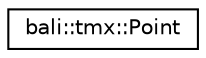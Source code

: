 digraph "Graphical Class Hierarchy"
{
  edge [fontname="Helvetica",fontsize="10",labelfontname="Helvetica",labelfontsize="10"];
  node [fontname="Helvetica",fontsize="10",shape=record];
  rankdir="LR";
  Node1 [label="bali::tmx::Point",height=0.2,width=0.4,color="black", fillcolor="white", style="filled",URL="$classbali_1_1tmx_1_1_point.html"];
}
